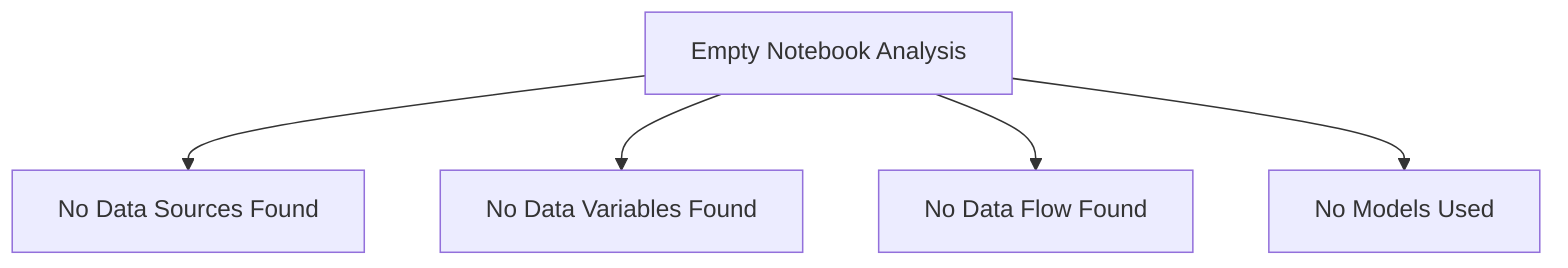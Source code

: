 flowchart TD
    %% Placeholder Start
    A[Empty Notebook Analysis] --> B[No Data Sources Found]
    A --> C[No Data Variables Found]
    A --> D[No Data Flow Found]
    A --> E[No Models Used]
    %% Placeholder End